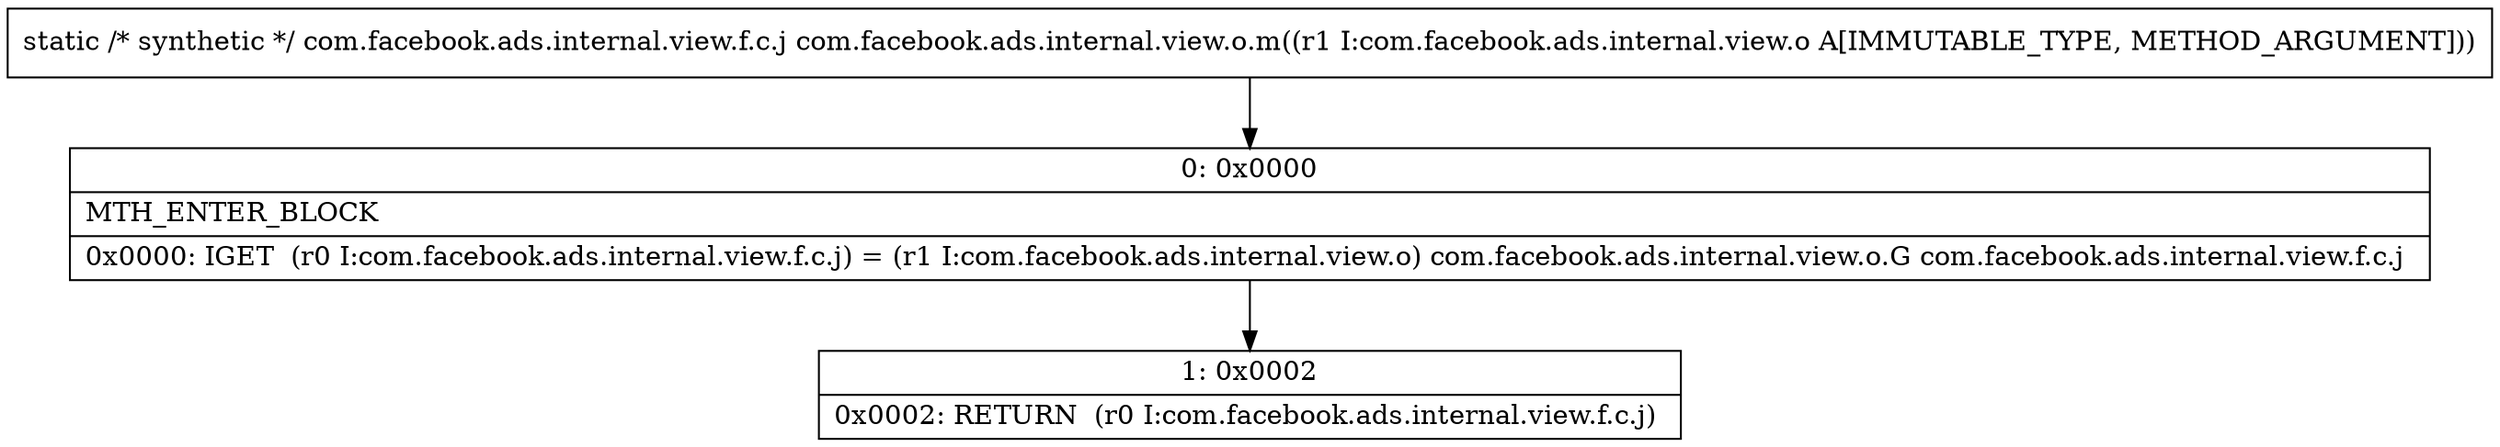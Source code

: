 digraph "CFG forcom.facebook.ads.internal.view.o.m(Lcom\/facebook\/ads\/internal\/view\/o;)Lcom\/facebook\/ads\/internal\/view\/f\/c\/j;" {
Node_0 [shape=record,label="{0\:\ 0x0000|MTH_ENTER_BLOCK\l|0x0000: IGET  (r0 I:com.facebook.ads.internal.view.f.c.j) = (r1 I:com.facebook.ads.internal.view.o) com.facebook.ads.internal.view.o.G com.facebook.ads.internal.view.f.c.j \l}"];
Node_1 [shape=record,label="{1\:\ 0x0002|0x0002: RETURN  (r0 I:com.facebook.ads.internal.view.f.c.j) \l}"];
MethodNode[shape=record,label="{static \/* synthetic *\/ com.facebook.ads.internal.view.f.c.j com.facebook.ads.internal.view.o.m((r1 I:com.facebook.ads.internal.view.o A[IMMUTABLE_TYPE, METHOD_ARGUMENT])) }"];
MethodNode -> Node_0;
Node_0 -> Node_1;
}

